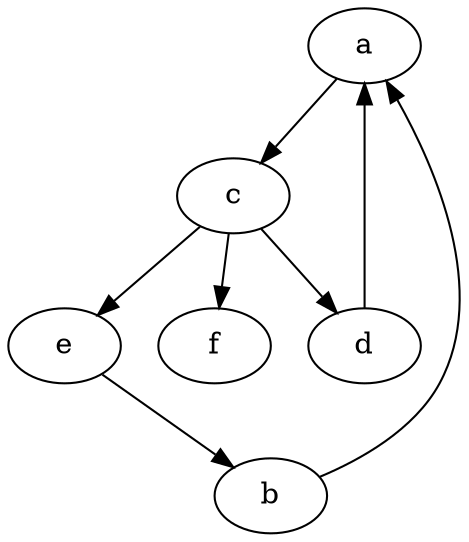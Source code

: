 strict digraph  {
	a -> c	 [Connection=Triggered];
	c -> e	 [Connection=Triggered];
	c -> d	 [Connection=Triggered];
	c -> f	 [Connection=Potential];
	b -> a	 [Connection=Potential];
	e -> b	 [Connection=Potential];
	d -> a	 [Connection=Potential];
}
